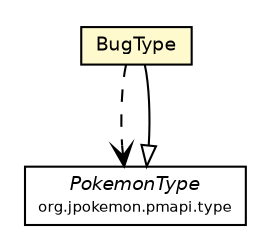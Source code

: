 #!/usr/local/bin/dot
#
# Class diagram 
# Generated by UMLGraph version 5.2 (http://www.umlgraph.org/)
#

digraph G {
	edge [fontname="Helvetica",fontsize=10,labelfontname="Helvetica",labelfontsize=10];
	node [fontname="Helvetica",fontsize=10,shape=plaintext];
	nodesep=0.25;
	ranksep=0.5;
	// org.jpokemon.pmapi.type.classic.BugType
	c1973 [label=<<table title="org.jpokemon.pmapi.type.classic.BugType" border="0" cellborder="1" cellspacing="0" cellpadding="2" port="p" bgcolor="lemonChiffon" href="./BugType.html">
		<tr><td><table border="0" cellspacing="0" cellpadding="1">
<tr><td align="center" balign="center"> BugType </td></tr>
		</table></td></tr>
		</table>>, fontname="Helvetica", fontcolor="black", fontsize=9.0];
	// org.jpokemon.pmapi.type.PokemonType
	c1974 [label=<<table title="org.jpokemon.pmapi.type.PokemonType" border="0" cellborder="1" cellspacing="0" cellpadding="2" port="p" href="../PokemonType.html">
		<tr><td><table border="0" cellspacing="0" cellpadding="1">
<tr><td align="center" balign="center"><font face="Helvetica-Oblique"> PokemonType </font></td></tr>
<tr><td align="center" balign="center"><font point-size="7.0"> org.jpokemon.pmapi.type </font></td></tr>
		</table></td></tr>
		</table>>, fontname="Helvetica", fontcolor="black", fontsize=9.0];
	//org.jpokemon.pmapi.type.classic.BugType extends org.jpokemon.pmapi.type.PokemonType
	c1974:p -> c1973:p [dir=back,arrowtail=empty];
	// org.jpokemon.pmapi.type.classic.BugType DEPEND org.jpokemon.pmapi.type.PokemonType
	c1973:p -> c1974:p [taillabel="", label="", headlabel="", fontname="Helvetica", fontcolor="black", fontsize=10.0, color="black", arrowhead=open, style=dashed];
}

